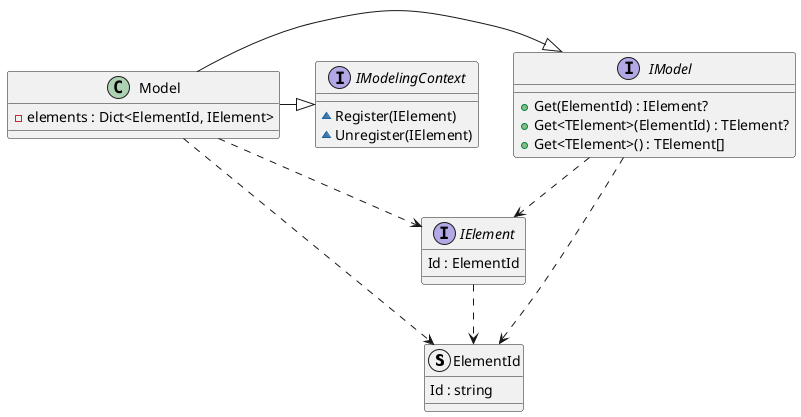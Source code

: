 @startuml

struct ElementId {
    Id : string
}

interface IElement {
    Id : ElementId
}

IElement ..> ElementId

interface IModel {
    + Get(ElementId) : IElement?
    + Get<TElement>(ElementId) : TElement?
    + Get<TElement>() : TElement[]
}

IModel ..> ElementId
IModel ..> IElement

interface IModelingContext {
    ~ Register(IElement)
    ~ Unregister(IElement)
}

class Model {
    - elements : Dict<ElementId, IElement>
}

Model -|> IModel
Model -|> IModelingContext
Model ..> ElementId
Model ..> IElement

@enduml
